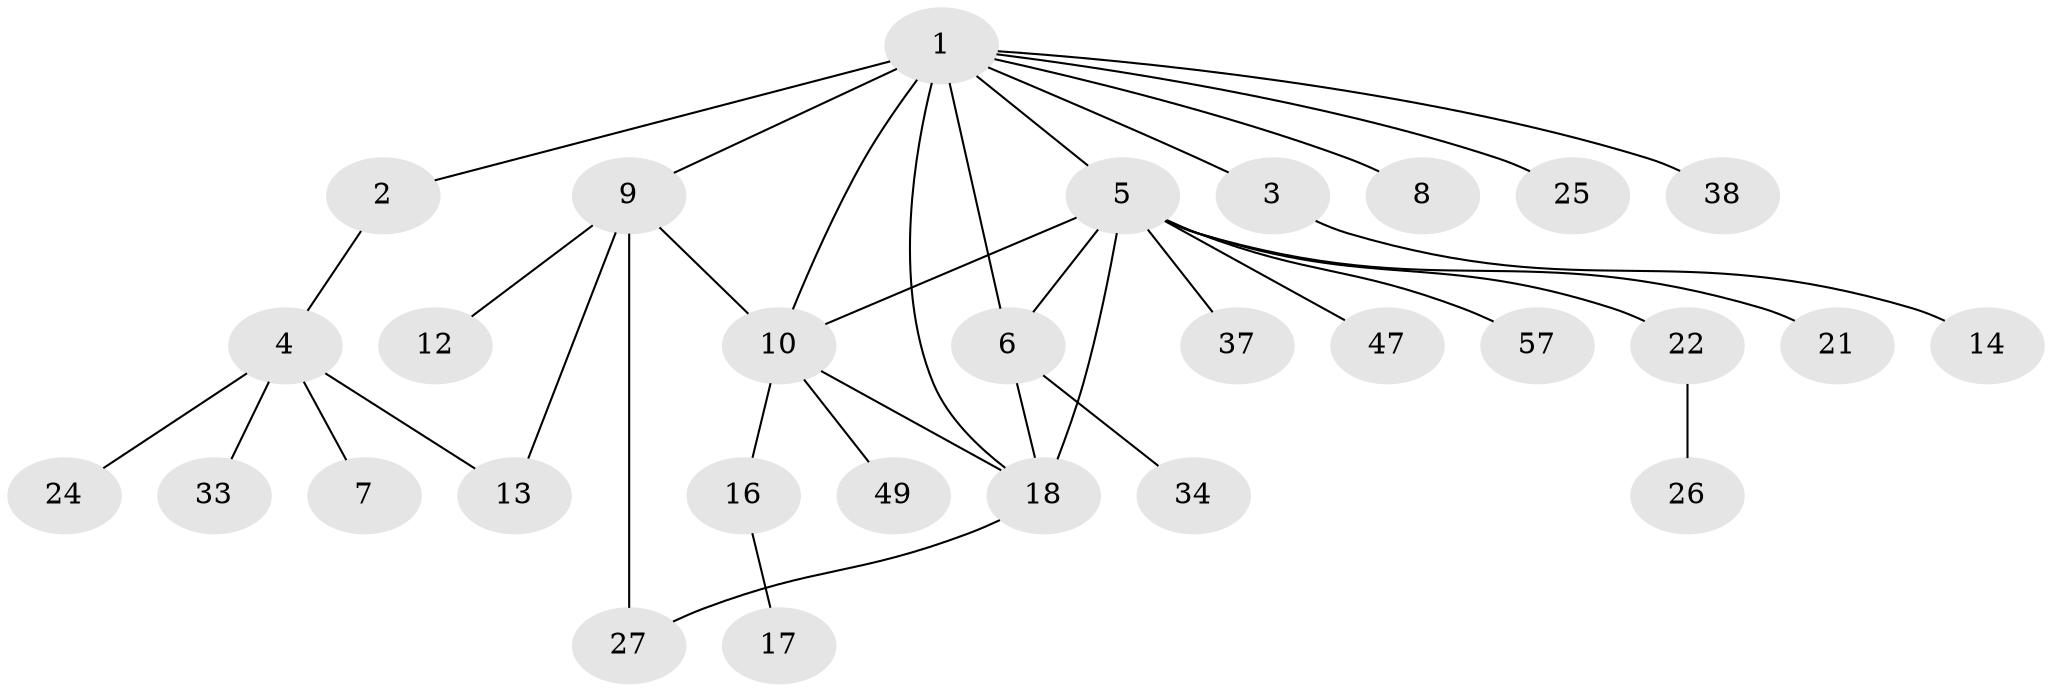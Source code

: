 // original degree distribution, {13: 0.01694915254237288, 2: 0.2542372881355932, 5: 0.01694915254237288, 10: 0.01694915254237288, 3: 0.0847457627118644, 1: 0.4915254237288136, 11: 0.01694915254237288, 4: 0.06779661016949153, 7: 0.01694915254237288, 12: 0.01694915254237288}
// Generated by graph-tools (version 1.1) at 2025/14/03/09/25 04:14:43]
// undirected, 29 vertices, 36 edges
graph export_dot {
graph [start="1"]
  node [color=gray90,style=filled];
  1;
  2;
  3;
  4;
  5 [super="+31"];
  6 [super="+59+19"];
  7;
  8;
  9 [super="+30+20+53+45+56"];
  10 [super="+11"];
  12;
  13 [super="+15"];
  14 [super="+44"];
  16;
  17 [super="+28"];
  18 [super="+29+40+54+42+58+43+50"];
  21;
  22;
  24;
  25;
  26;
  27;
  33;
  34;
  37;
  38;
  47;
  49;
  57;
  1 -- 2;
  1 -- 3;
  1 -- 5;
  1 -- 6;
  1 -- 8;
  1 -- 9;
  1 -- 25;
  1 -- 38;
  1 -- 18 [weight=2];
  1 -- 10 [weight=2];
  2 -- 4;
  3 -- 14;
  4 -- 7;
  4 -- 13;
  4 -- 24;
  4 -- 33;
  5 -- 10;
  5 -- 21;
  5 -- 22;
  5 -- 37;
  5 -- 47;
  5 -- 57;
  5 -- 18 [weight=2];
  5 -- 6;
  6 -- 18;
  6 -- 34;
  9 -- 10 [weight=2];
  9 -- 12 [weight=2];
  9 -- 27;
  9 -- 13;
  10 -- 49;
  10 -- 16;
  10 -- 18 [weight=2];
  16 -- 17;
  18 -- 27;
  22 -- 26;
}

